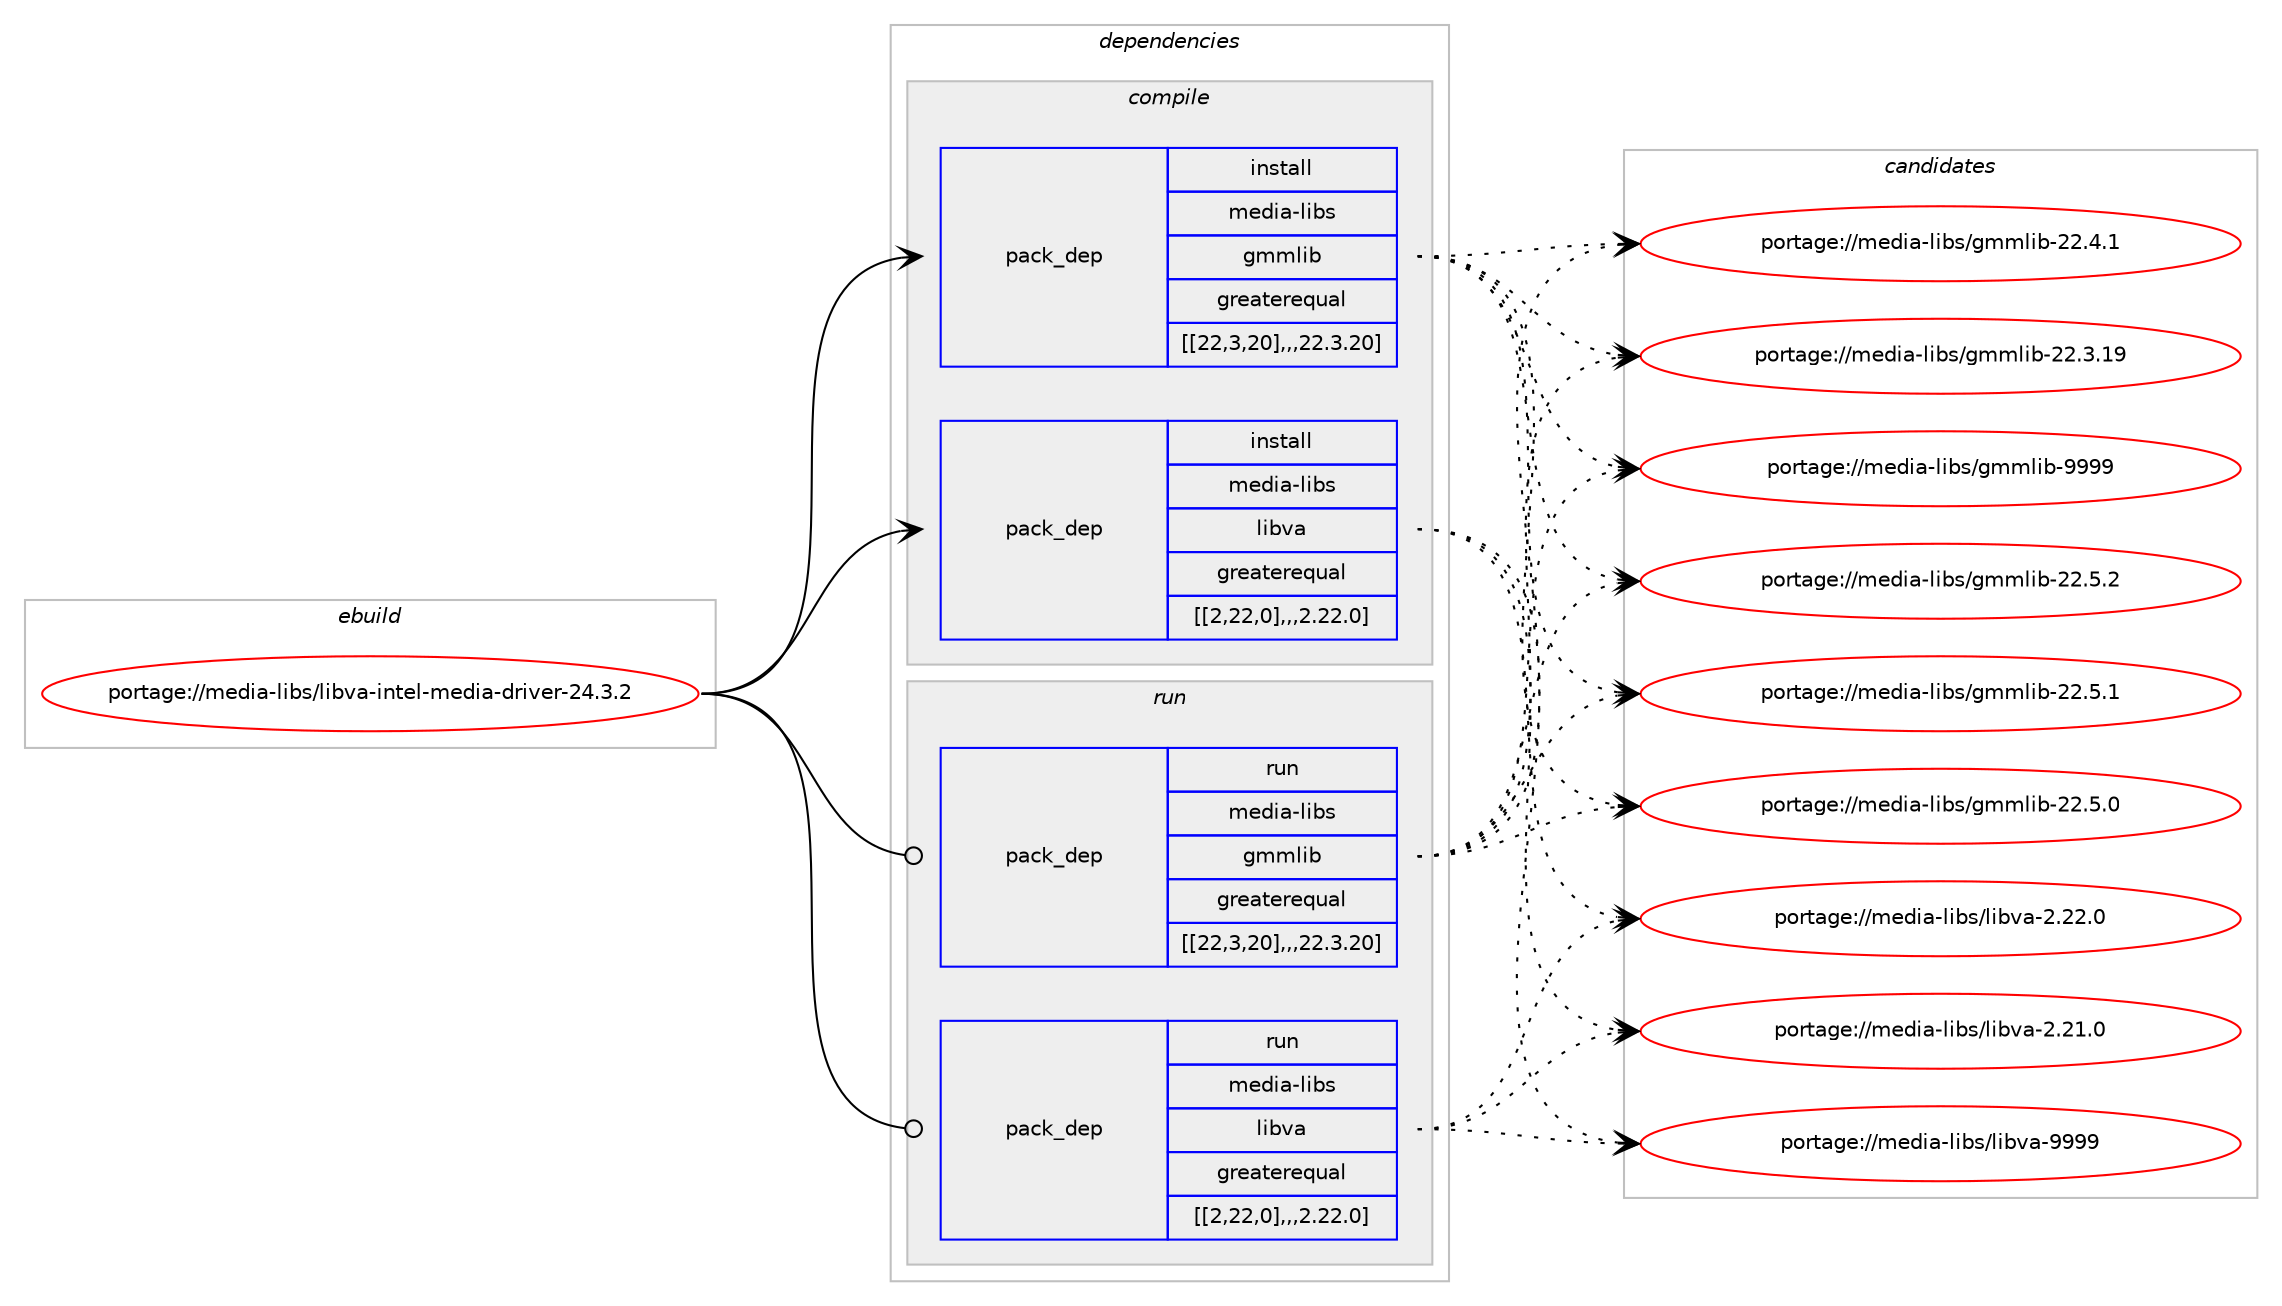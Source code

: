 digraph prolog {

# *************
# Graph options
# *************

newrank=true;
concentrate=true;
compound=true;
graph [rankdir=LR,fontname=Helvetica,fontsize=10,ranksep=1.5];#, ranksep=2.5, nodesep=0.2];
edge  [arrowhead=vee];
node  [fontname=Helvetica,fontsize=10];

# **********
# The ebuild
# **********

subgraph cluster_leftcol {
color=gray;
label=<<i>ebuild</i>>;
id [label="portage://media-libs/libva-intel-media-driver-24.3.2", color=red, width=4, href="../media-libs/libva-intel-media-driver-24.3.2.svg"];
}

# ****************
# The dependencies
# ****************

subgraph cluster_midcol {
color=gray;
label=<<i>dependencies</i>>;
subgraph cluster_compile {
fillcolor="#eeeeee";
style=filled;
label=<<i>compile</i>>;
subgraph pack230016 {
dependency312389 [label=<<TABLE BORDER="0" CELLBORDER="1" CELLSPACING="0" CELLPADDING="4" WIDTH="220"><TR><TD ROWSPAN="6" CELLPADDING="30">pack_dep</TD></TR><TR><TD WIDTH="110">install</TD></TR><TR><TD>media-libs</TD></TR><TR><TD>gmmlib</TD></TR><TR><TD>greaterequal</TD></TR><TR><TD>[[22,3,20],,,22.3.20]</TD></TR></TABLE>>, shape=none, color=blue];
}
id:e -> dependency312389:w [weight=20,style="solid",arrowhead="vee"];
subgraph pack230017 {
dependency312390 [label=<<TABLE BORDER="0" CELLBORDER="1" CELLSPACING="0" CELLPADDING="4" WIDTH="220"><TR><TD ROWSPAN="6" CELLPADDING="30">pack_dep</TD></TR><TR><TD WIDTH="110">install</TD></TR><TR><TD>media-libs</TD></TR><TR><TD>libva</TD></TR><TR><TD>greaterequal</TD></TR><TR><TD>[[2,22,0],,,2.22.0]</TD></TR></TABLE>>, shape=none, color=blue];
}
id:e -> dependency312390:w [weight=20,style="solid",arrowhead="vee"];
}
subgraph cluster_compileandrun {
fillcolor="#eeeeee";
style=filled;
label=<<i>compile and run</i>>;
}
subgraph cluster_run {
fillcolor="#eeeeee";
style=filled;
label=<<i>run</i>>;
subgraph pack230018 {
dependency312391 [label=<<TABLE BORDER="0" CELLBORDER="1" CELLSPACING="0" CELLPADDING="4" WIDTH="220"><TR><TD ROWSPAN="6" CELLPADDING="30">pack_dep</TD></TR><TR><TD WIDTH="110">run</TD></TR><TR><TD>media-libs</TD></TR><TR><TD>gmmlib</TD></TR><TR><TD>greaterequal</TD></TR><TR><TD>[[22,3,20],,,22.3.20]</TD></TR></TABLE>>, shape=none, color=blue];
}
id:e -> dependency312391:w [weight=20,style="solid",arrowhead="odot"];
subgraph pack230019 {
dependency312392 [label=<<TABLE BORDER="0" CELLBORDER="1" CELLSPACING="0" CELLPADDING="4" WIDTH="220"><TR><TD ROWSPAN="6" CELLPADDING="30">pack_dep</TD></TR><TR><TD WIDTH="110">run</TD></TR><TR><TD>media-libs</TD></TR><TR><TD>libva</TD></TR><TR><TD>greaterequal</TD></TR><TR><TD>[[2,22,0],,,2.22.0]</TD></TR></TABLE>>, shape=none, color=blue];
}
id:e -> dependency312392:w [weight=20,style="solid",arrowhead="odot"];
}
}

# **************
# The candidates
# **************

subgraph cluster_choices {
rank=same;
color=gray;
label=<<i>candidates</i>>;

subgraph choice230016 {
color=black;
nodesep=1;
choice10910110010597451081059811547103109109108105984557575757 [label="portage://media-libs/gmmlib-9999", color=red, width=4,href="../media-libs/gmmlib-9999.svg"];
choice109101100105974510810598115471031091091081059845505046534650 [label="portage://media-libs/gmmlib-22.5.2", color=red, width=4,href="../media-libs/gmmlib-22.5.2.svg"];
choice109101100105974510810598115471031091091081059845505046534649 [label="portage://media-libs/gmmlib-22.5.1", color=red, width=4,href="../media-libs/gmmlib-22.5.1.svg"];
choice109101100105974510810598115471031091091081059845505046534648 [label="portage://media-libs/gmmlib-22.5.0", color=red, width=4,href="../media-libs/gmmlib-22.5.0.svg"];
choice109101100105974510810598115471031091091081059845505046524649 [label="portage://media-libs/gmmlib-22.4.1", color=red, width=4,href="../media-libs/gmmlib-22.4.1.svg"];
choice10910110010597451081059811547103109109108105984550504651464957 [label="portage://media-libs/gmmlib-22.3.19", color=red, width=4,href="../media-libs/gmmlib-22.3.19.svg"];
dependency312389:e -> choice10910110010597451081059811547103109109108105984557575757:w [style=dotted,weight="100"];
dependency312389:e -> choice109101100105974510810598115471031091091081059845505046534650:w [style=dotted,weight="100"];
dependency312389:e -> choice109101100105974510810598115471031091091081059845505046534649:w [style=dotted,weight="100"];
dependency312389:e -> choice109101100105974510810598115471031091091081059845505046534648:w [style=dotted,weight="100"];
dependency312389:e -> choice109101100105974510810598115471031091091081059845505046524649:w [style=dotted,weight="100"];
dependency312389:e -> choice10910110010597451081059811547103109109108105984550504651464957:w [style=dotted,weight="100"];
}
subgraph choice230017 {
color=black;
nodesep=1;
choice1091011001059745108105981154710810598118974557575757 [label="portage://media-libs/libva-9999", color=red, width=4,href="../media-libs/libva-9999.svg"];
choice10910110010597451081059811547108105981189745504650504648 [label="portage://media-libs/libva-2.22.0", color=red, width=4,href="../media-libs/libva-2.22.0.svg"];
choice10910110010597451081059811547108105981189745504650494648 [label="portage://media-libs/libva-2.21.0", color=red, width=4,href="../media-libs/libva-2.21.0.svg"];
dependency312390:e -> choice1091011001059745108105981154710810598118974557575757:w [style=dotted,weight="100"];
dependency312390:e -> choice10910110010597451081059811547108105981189745504650504648:w [style=dotted,weight="100"];
dependency312390:e -> choice10910110010597451081059811547108105981189745504650494648:w [style=dotted,weight="100"];
}
subgraph choice230018 {
color=black;
nodesep=1;
choice10910110010597451081059811547103109109108105984557575757 [label="portage://media-libs/gmmlib-9999", color=red, width=4,href="../media-libs/gmmlib-9999.svg"];
choice109101100105974510810598115471031091091081059845505046534650 [label="portage://media-libs/gmmlib-22.5.2", color=red, width=4,href="../media-libs/gmmlib-22.5.2.svg"];
choice109101100105974510810598115471031091091081059845505046534649 [label="portage://media-libs/gmmlib-22.5.1", color=red, width=4,href="../media-libs/gmmlib-22.5.1.svg"];
choice109101100105974510810598115471031091091081059845505046534648 [label="portage://media-libs/gmmlib-22.5.0", color=red, width=4,href="../media-libs/gmmlib-22.5.0.svg"];
choice109101100105974510810598115471031091091081059845505046524649 [label="portage://media-libs/gmmlib-22.4.1", color=red, width=4,href="../media-libs/gmmlib-22.4.1.svg"];
choice10910110010597451081059811547103109109108105984550504651464957 [label="portage://media-libs/gmmlib-22.3.19", color=red, width=4,href="../media-libs/gmmlib-22.3.19.svg"];
dependency312391:e -> choice10910110010597451081059811547103109109108105984557575757:w [style=dotted,weight="100"];
dependency312391:e -> choice109101100105974510810598115471031091091081059845505046534650:w [style=dotted,weight="100"];
dependency312391:e -> choice109101100105974510810598115471031091091081059845505046534649:w [style=dotted,weight="100"];
dependency312391:e -> choice109101100105974510810598115471031091091081059845505046534648:w [style=dotted,weight="100"];
dependency312391:e -> choice109101100105974510810598115471031091091081059845505046524649:w [style=dotted,weight="100"];
dependency312391:e -> choice10910110010597451081059811547103109109108105984550504651464957:w [style=dotted,weight="100"];
}
subgraph choice230019 {
color=black;
nodesep=1;
choice1091011001059745108105981154710810598118974557575757 [label="portage://media-libs/libva-9999", color=red, width=4,href="../media-libs/libva-9999.svg"];
choice10910110010597451081059811547108105981189745504650504648 [label="portage://media-libs/libva-2.22.0", color=red, width=4,href="../media-libs/libva-2.22.0.svg"];
choice10910110010597451081059811547108105981189745504650494648 [label="portage://media-libs/libva-2.21.0", color=red, width=4,href="../media-libs/libva-2.21.0.svg"];
dependency312392:e -> choice1091011001059745108105981154710810598118974557575757:w [style=dotted,weight="100"];
dependency312392:e -> choice10910110010597451081059811547108105981189745504650504648:w [style=dotted,weight="100"];
dependency312392:e -> choice10910110010597451081059811547108105981189745504650494648:w [style=dotted,weight="100"];
}
}

}
